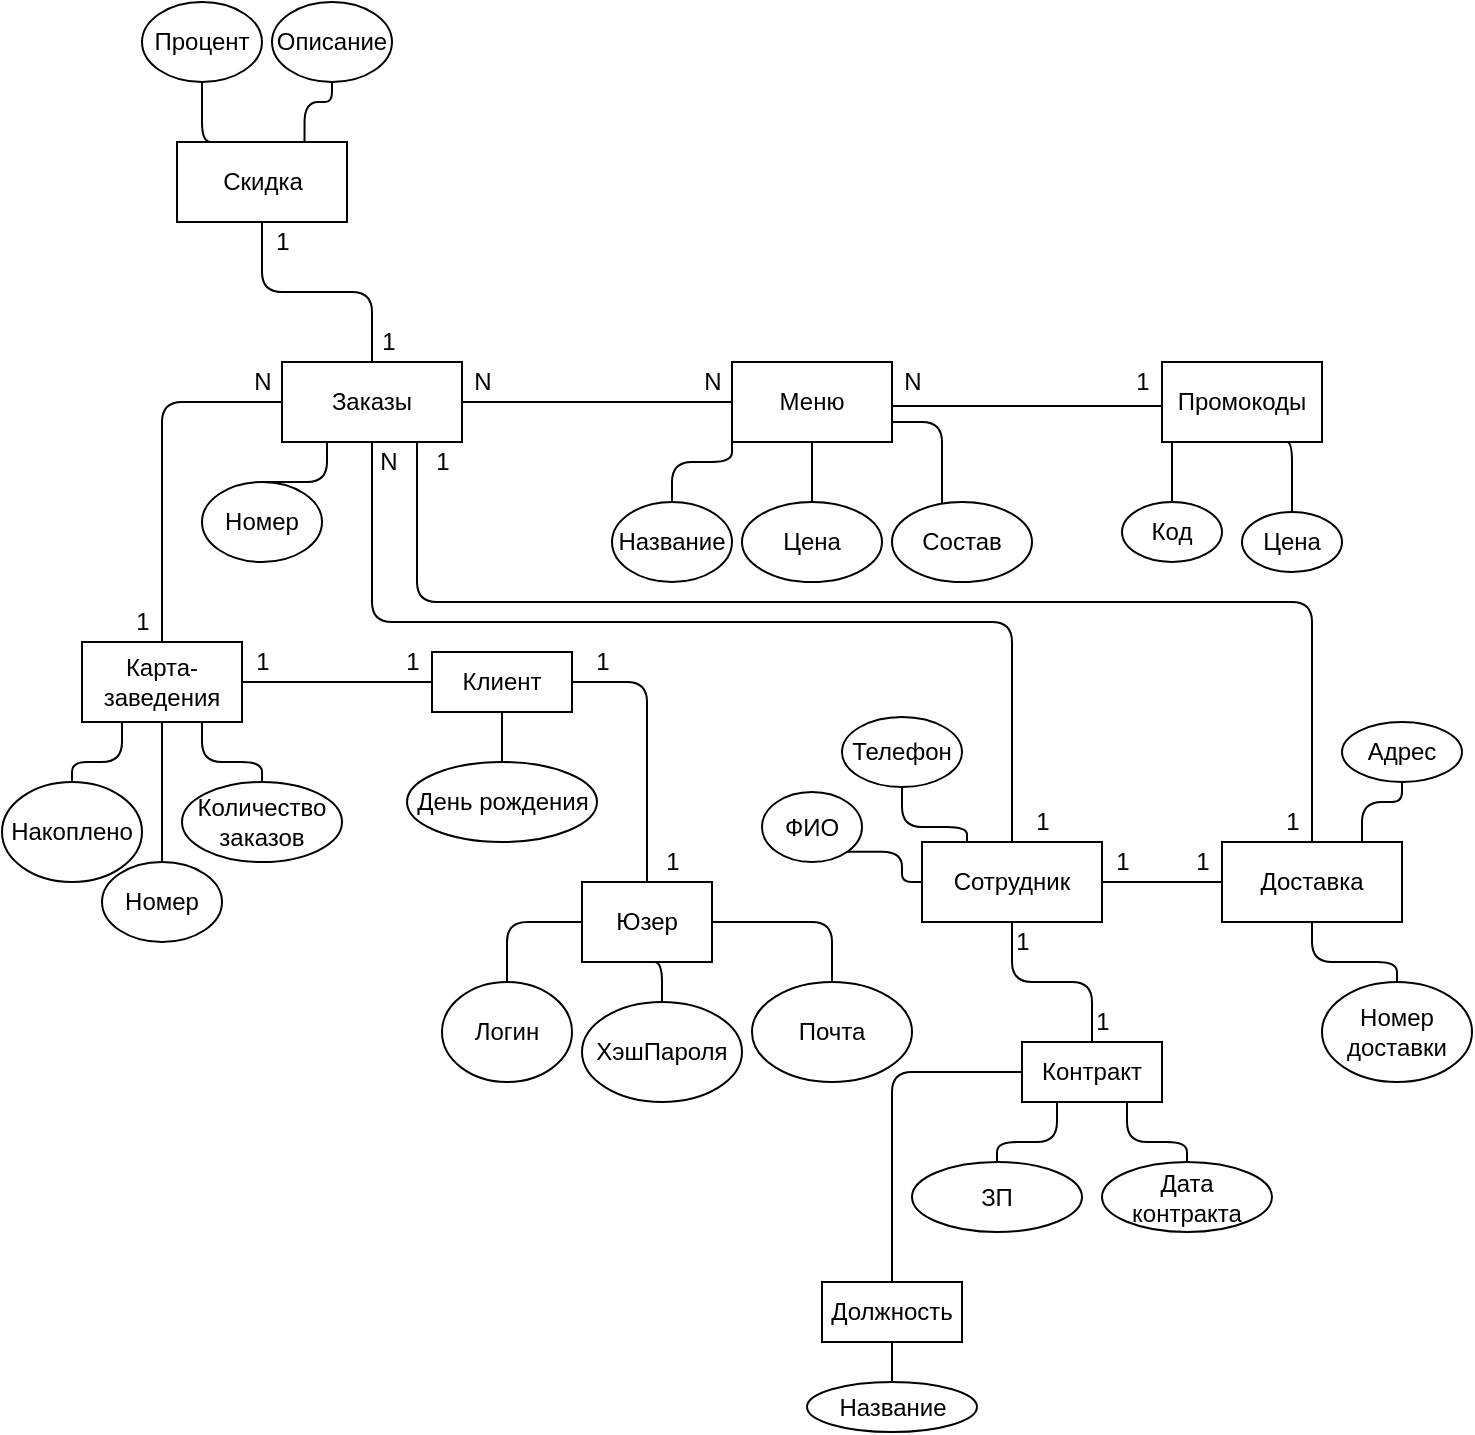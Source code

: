 <mxfile version="14.1.2" type="github">
  <diagram id="0dHdGBZlcimvSgmyDxel" name="Page-1">
    <mxGraphModel dx="948" dy="548" grid="1" gridSize="10" guides="1" tooltips="1" connect="1" arrows="1" fold="1" page="1" pageScale="1" pageWidth="850" pageHeight="1100" math="0" shadow="0">
      <root>
        <mxCell id="0" />
        <mxCell id="1" parent="0" />
        <mxCell id="juQlZwff0E2Timq0JEoc-14" value="" style="edgeStyle=orthogonalEdgeStyle;rounded=0;orthogonalLoop=1;jettySize=auto;html=1;endArrow=none;endFill=0;entryX=0;entryY=0.5;entryDx=0;entryDy=0;" edge="1" parent="1" source="juQlZwff0E2Timq0JEoc-1" target="juQlZwff0E2Timq0JEoc-3">
          <mxGeometry relative="1" as="geometry">
            <mxPoint x="345" y="270" as="targetPoint" />
          </mxGeometry>
        </mxCell>
        <mxCell id="juQlZwff0E2Timq0JEoc-17" style="edgeStyle=orthogonalEdgeStyle;orthogonalLoop=1;jettySize=auto;html=1;exitX=0.25;exitY=1;exitDx=0;exitDy=0;entryX=0.5;entryY=0;entryDx=0;entryDy=0;endArrow=none;endFill=0;rounded=1;" edge="1" parent="1" source="juQlZwff0E2Timq0JEoc-1" target="juQlZwff0E2Timq0JEoc-2">
          <mxGeometry relative="1" as="geometry">
            <Array as="points">
              <mxPoint x="242" y="310" />
            </Array>
          </mxGeometry>
        </mxCell>
        <mxCell id="juQlZwff0E2Timq0JEoc-22" value="" style="edgeStyle=orthogonalEdgeStyle;orthogonalLoop=1;jettySize=auto;html=1;endArrow=none;endFill=0;entryX=0.5;entryY=0;entryDx=0;entryDy=0;rounded=1;" edge="1" parent="1" source="juQlZwff0E2Timq0JEoc-1" target="juQlZwff0E2Timq0JEoc-23">
          <mxGeometry relative="1" as="geometry">
            <mxPoint x="310" y="400" as="targetPoint" />
            <Array as="points">
              <mxPoint x="265" y="380" />
              <mxPoint x="585" y="380" />
            </Array>
          </mxGeometry>
        </mxCell>
        <mxCell id="juQlZwff0E2Timq0JEoc-31" style="edgeStyle=orthogonalEdgeStyle;orthogonalLoop=1;jettySize=auto;html=1;endArrow=none;endFill=0;rounded=1;" edge="1" parent="1" source="juQlZwff0E2Timq0JEoc-1" target="juQlZwff0E2Timq0JEoc-30">
          <mxGeometry relative="1" as="geometry" />
        </mxCell>
        <mxCell id="juQlZwff0E2Timq0JEoc-58" value="" style="edgeStyle=orthogonalEdgeStyle;rounded=1;orthogonalLoop=1;jettySize=auto;html=1;endArrow=none;endFill=0;" edge="1" parent="1" source="juQlZwff0E2Timq0JEoc-1" target="juQlZwff0E2Timq0JEoc-57">
          <mxGeometry relative="1" as="geometry" />
        </mxCell>
        <mxCell id="juQlZwff0E2Timq0JEoc-73" style="edgeStyle=orthogonalEdgeStyle;rounded=1;orthogonalLoop=1;jettySize=auto;html=1;exitX=0.75;exitY=1;exitDx=0;exitDy=0;endArrow=none;endFill=0;" edge="1" parent="1" source="juQlZwff0E2Timq0JEoc-1" target="juQlZwff0E2Timq0JEoc-63">
          <mxGeometry relative="1" as="geometry">
            <Array as="points">
              <mxPoint x="288" y="370" />
              <mxPoint x="735" y="370" />
            </Array>
          </mxGeometry>
        </mxCell>
        <mxCell id="juQlZwff0E2Timq0JEoc-1" value="Заказы" style="rounded=0;whiteSpace=wrap;html=1;" vertex="1" parent="1">
          <mxGeometry x="220" y="250" width="90" height="40" as="geometry" />
        </mxCell>
        <mxCell id="juQlZwff0E2Timq0JEoc-2" value="Номер" style="ellipse;whiteSpace=wrap;html=1;" vertex="1" parent="1">
          <mxGeometry x="180" y="310" width="60" height="40" as="geometry" />
        </mxCell>
        <mxCell id="juQlZwff0E2Timq0JEoc-12" value="" style="edgeStyle=orthogonalEdgeStyle;rounded=0;orthogonalLoop=1;jettySize=auto;html=1;entryX=1.066;entryY=1.1;entryDx=0;entryDy=0;entryPerimeter=0;endArrow=none;endFill=0;" edge="1" parent="1" source="juQlZwff0E2Timq0JEoc-3" target="juQlZwff0E2Timq0JEoc-8">
          <mxGeometry relative="1" as="geometry">
            <mxPoint x="585" y="270" as="targetPoint" />
            <Array as="points">
              <mxPoint x="560" y="272" />
              <mxPoint x="560" y="272" />
            </Array>
          </mxGeometry>
        </mxCell>
        <mxCell id="juQlZwff0E2Timq0JEoc-3" value="Меню" style="rounded=0;whiteSpace=wrap;html=1;" vertex="1" parent="1">
          <mxGeometry x="445" y="250" width="80" height="40" as="geometry" />
        </mxCell>
        <mxCell id="juQlZwff0E2Timq0JEoc-21" value="" style="edgeStyle=orthogonalEdgeStyle;orthogonalLoop=1;jettySize=auto;html=1;endArrow=none;endFill=0;entryX=0;entryY=1;entryDx=0;entryDy=0;rounded=1;" edge="1" parent="1" source="juQlZwff0E2Timq0JEoc-4" target="juQlZwff0E2Timq0JEoc-3">
          <mxGeometry relative="1" as="geometry" />
        </mxCell>
        <mxCell id="juQlZwff0E2Timq0JEoc-4" value="Название" style="ellipse;whiteSpace=wrap;html=1;" vertex="1" parent="1">
          <mxGeometry x="385" y="320" width="60" height="40" as="geometry" />
        </mxCell>
        <mxCell id="juQlZwff0E2Timq0JEoc-19" value="" style="edgeStyle=orthogonalEdgeStyle;orthogonalLoop=1;jettySize=auto;html=1;endArrow=none;endFill=0;rounded=1;" edge="1" parent="1" source="juQlZwff0E2Timq0JEoc-5" target="juQlZwff0E2Timq0JEoc-3">
          <mxGeometry relative="1" as="geometry" />
        </mxCell>
        <mxCell id="juQlZwff0E2Timq0JEoc-5" value="Цена" style="ellipse;whiteSpace=wrap;html=1;" vertex="1" parent="1">
          <mxGeometry x="450" y="320" width="70" height="40" as="geometry" />
        </mxCell>
        <mxCell id="juQlZwff0E2Timq0JEoc-20" style="edgeStyle=orthogonalEdgeStyle;orthogonalLoop=1;jettySize=auto;html=1;endArrow=none;endFill=0;entryX=1;entryY=0.75;entryDx=0;entryDy=0;rounded=1;" edge="1" parent="1" source="juQlZwff0E2Timq0JEoc-6" target="juQlZwff0E2Timq0JEoc-3">
          <mxGeometry relative="1" as="geometry">
            <mxPoint x="560" y="290" as="targetPoint" />
            <Array as="points">
              <mxPoint x="550" y="330" />
              <mxPoint x="550" y="280" />
            </Array>
          </mxGeometry>
        </mxCell>
        <mxCell id="juQlZwff0E2Timq0JEoc-6" value="Состав" style="ellipse;whiteSpace=wrap;html=1;" vertex="1" parent="1">
          <mxGeometry x="525" y="320" width="70" height="40" as="geometry" />
        </mxCell>
        <mxCell id="juQlZwff0E2Timq0JEoc-27" value="" style="edgeStyle=orthogonalEdgeStyle;orthogonalLoop=1;jettySize=auto;html=1;endArrow=none;endFill=0;rounded=1;" edge="1" parent="1" source="juQlZwff0E2Timq0JEoc-7" target="juQlZwff0E2Timq0JEoc-26">
          <mxGeometry relative="1" as="geometry">
            <Array as="points">
              <mxPoint x="665" y="300" />
              <mxPoint x="665" y="300" />
            </Array>
          </mxGeometry>
        </mxCell>
        <mxCell id="juQlZwff0E2Timq0JEoc-28" style="edgeStyle=orthogonalEdgeStyle;orthogonalLoop=1;jettySize=auto;html=1;exitX=0.75;exitY=1;exitDx=0;exitDy=0;endArrow=none;endFill=0;entryX=0.5;entryY=0;entryDx=0;entryDy=0;rounded=1;" edge="1" parent="1" source="juQlZwff0E2Timq0JEoc-7" target="juQlZwff0E2Timq0JEoc-29">
          <mxGeometry relative="1" as="geometry">
            <mxPoint x="740" y="330" as="targetPoint" />
          </mxGeometry>
        </mxCell>
        <mxCell id="juQlZwff0E2Timq0JEoc-7" value="Промокоды" style="rounded=0;whiteSpace=wrap;html=1;" vertex="1" parent="1">
          <mxGeometry x="660" y="250" width="80" height="40" as="geometry" />
        </mxCell>
        <mxCell id="juQlZwff0E2Timq0JEoc-8" value="1" style="text;html=1;align=center;verticalAlign=middle;resizable=0;points=[];autosize=1;" vertex="1" parent="1">
          <mxGeometry x="640" y="250" width="20" height="20" as="geometry" />
        </mxCell>
        <mxCell id="juQlZwff0E2Timq0JEoc-9" value="N" style="text;html=1;align=center;verticalAlign=middle;resizable=0;points=[];autosize=1;" vertex="1" parent="1">
          <mxGeometry x="525" y="250" width="20" height="20" as="geometry" />
        </mxCell>
        <mxCell id="juQlZwff0E2Timq0JEoc-15" value="N" style="text;html=1;align=center;verticalAlign=middle;resizable=0;points=[];autosize=1;" vertex="1" parent="1">
          <mxGeometry x="425" y="250" width="20" height="20" as="geometry" />
        </mxCell>
        <mxCell id="juQlZwff0E2Timq0JEoc-16" value="N" style="text;html=1;align=center;verticalAlign=middle;resizable=0;points=[];autosize=1;" vertex="1" parent="1">
          <mxGeometry x="310" y="250" width="20" height="20" as="geometry" />
        </mxCell>
        <mxCell id="juQlZwff0E2Timq0JEoc-79" value="" style="edgeStyle=orthogonalEdgeStyle;rounded=1;orthogonalLoop=1;jettySize=auto;html=1;endArrow=none;endFill=0;" edge="1" parent="1" source="juQlZwff0E2Timq0JEoc-23" target="juQlZwff0E2Timq0JEoc-78">
          <mxGeometry relative="1" as="geometry" />
        </mxCell>
        <mxCell id="juQlZwff0E2Timq0JEoc-23" value="Сотрудник" style="rounded=0;whiteSpace=wrap;html=1;" vertex="1" parent="1">
          <mxGeometry x="540" y="490" width="90" height="40" as="geometry" />
        </mxCell>
        <mxCell id="juQlZwff0E2Timq0JEoc-24" value="N" style="text;html=1;align=center;verticalAlign=middle;resizable=0;points=[];autosize=1;" vertex="1" parent="1">
          <mxGeometry x="262.5" y="290" width="20" height="20" as="geometry" />
        </mxCell>
        <mxCell id="juQlZwff0E2Timq0JEoc-25" value="1" style="text;html=1;align=center;verticalAlign=middle;resizable=0;points=[];autosize=1;" vertex="1" parent="1">
          <mxGeometry x="590" y="470" width="20" height="20" as="geometry" />
        </mxCell>
        <mxCell id="juQlZwff0E2Timq0JEoc-26" value="Код" style="ellipse;whiteSpace=wrap;html=1;rounded=0;" vertex="1" parent="1">
          <mxGeometry x="640" y="320" width="50" height="30" as="geometry" />
        </mxCell>
        <mxCell id="juQlZwff0E2Timq0JEoc-29" value="Цена" style="ellipse;whiteSpace=wrap;html=1;rounded=0;" vertex="1" parent="1">
          <mxGeometry x="700" y="325" width="50" height="30" as="geometry" />
        </mxCell>
        <mxCell id="juQlZwff0E2Timq0JEoc-37" style="edgeStyle=orthogonalEdgeStyle;rounded=1;orthogonalLoop=1;jettySize=auto;html=1;endArrow=none;endFill=0;" edge="1" parent="1" source="juQlZwff0E2Timq0JEoc-30" target="juQlZwff0E2Timq0JEoc-34">
          <mxGeometry relative="1" as="geometry" />
        </mxCell>
        <mxCell id="juQlZwff0E2Timq0JEoc-38" style="edgeStyle=orthogonalEdgeStyle;rounded=1;orthogonalLoop=1;jettySize=auto;html=1;exitX=0.75;exitY=1;exitDx=0;exitDy=0;endArrow=none;endFill=0;" edge="1" parent="1" source="juQlZwff0E2Timq0JEoc-30" target="juQlZwff0E2Timq0JEoc-35">
          <mxGeometry relative="1" as="geometry" />
        </mxCell>
        <mxCell id="juQlZwff0E2Timq0JEoc-39" style="edgeStyle=orthogonalEdgeStyle;rounded=1;orthogonalLoop=1;jettySize=auto;html=1;exitX=0.25;exitY=1;exitDx=0;exitDy=0;endArrow=none;endFill=0;" edge="1" parent="1" source="juQlZwff0E2Timq0JEoc-30" target="juQlZwff0E2Timq0JEoc-36">
          <mxGeometry relative="1" as="geometry" />
        </mxCell>
        <mxCell id="juQlZwff0E2Timq0JEoc-41" value="" style="edgeStyle=orthogonalEdgeStyle;rounded=1;orthogonalLoop=1;jettySize=auto;html=1;endArrow=none;endFill=0;" edge="1" parent="1" source="juQlZwff0E2Timq0JEoc-30" target="juQlZwff0E2Timq0JEoc-40">
          <mxGeometry relative="1" as="geometry" />
        </mxCell>
        <mxCell id="juQlZwff0E2Timq0JEoc-30" value="Карта-заведения" style="rounded=0;whiteSpace=wrap;html=1;" vertex="1" parent="1">
          <mxGeometry x="120" y="390" width="80" height="40" as="geometry" />
        </mxCell>
        <mxCell id="juQlZwff0E2Timq0JEoc-32" value="N" style="text;html=1;align=center;verticalAlign=middle;resizable=0;points=[];autosize=1;" vertex="1" parent="1">
          <mxGeometry x="200" y="250" width="20" height="20" as="geometry" />
        </mxCell>
        <mxCell id="juQlZwff0E2Timq0JEoc-33" value="1" style="text;html=1;align=center;verticalAlign=middle;resizable=0;points=[];autosize=1;" vertex="1" parent="1">
          <mxGeometry x="140" y="370" width="20" height="20" as="geometry" />
        </mxCell>
        <mxCell id="juQlZwff0E2Timq0JEoc-34" value="Номер" style="ellipse;whiteSpace=wrap;html=1;" vertex="1" parent="1">
          <mxGeometry x="130" y="500" width="60" height="40" as="geometry" />
        </mxCell>
        <mxCell id="juQlZwff0E2Timq0JEoc-35" value="Количество&lt;br&gt;заказов" style="ellipse;whiteSpace=wrap;html=1;" vertex="1" parent="1">
          <mxGeometry x="170" y="460" width="80" height="40" as="geometry" />
        </mxCell>
        <mxCell id="juQlZwff0E2Timq0JEoc-36" value="Накоплено" style="ellipse;whiteSpace=wrap;html=1;" vertex="1" parent="1">
          <mxGeometry x="80" y="460" width="70" height="50" as="geometry" />
        </mxCell>
        <mxCell id="juQlZwff0E2Timq0JEoc-45" style="edgeStyle=orthogonalEdgeStyle;rounded=1;orthogonalLoop=1;jettySize=auto;html=1;exitX=0.5;exitY=1;exitDx=0;exitDy=0;endArrow=none;endFill=0;" edge="1" parent="1" source="juQlZwff0E2Timq0JEoc-40" target="juQlZwff0E2Timq0JEoc-44">
          <mxGeometry relative="1" as="geometry" />
        </mxCell>
        <mxCell id="juQlZwff0E2Timq0JEoc-47" value="" style="edgeStyle=orthogonalEdgeStyle;rounded=1;orthogonalLoop=1;jettySize=auto;html=1;endArrow=none;endFill=0;" edge="1" parent="1" source="juQlZwff0E2Timq0JEoc-40" target="juQlZwff0E2Timq0JEoc-46">
          <mxGeometry relative="1" as="geometry" />
        </mxCell>
        <mxCell id="juQlZwff0E2Timq0JEoc-40" value="Клиент" style="whiteSpace=wrap;html=1;rounded=0;" vertex="1" parent="1">
          <mxGeometry x="295" y="395" width="70" height="30" as="geometry" />
        </mxCell>
        <mxCell id="juQlZwff0E2Timq0JEoc-42" value="1" style="text;html=1;align=center;verticalAlign=middle;resizable=0;points=[];autosize=1;" vertex="1" parent="1">
          <mxGeometry x="275" y="390" width="20" height="20" as="geometry" />
        </mxCell>
        <mxCell id="juQlZwff0E2Timq0JEoc-43" value="1" style="text;html=1;align=center;verticalAlign=middle;resizable=0;points=[];autosize=1;" vertex="1" parent="1">
          <mxGeometry x="200" y="390" width="20" height="20" as="geometry" />
        </mxCell>
        <mxCell id="juQlZwff0E2Timq0JEoc-44" value="День рождения" style="ellipse;whiteSpace=wrap;html=1;" vertex="1" parent="1">
          <mxGeometry x="282.5" y="450" width="95" height="40" as="geometry" />
        </mxCell>
        <mxCell id="juQlZwff0E2Timq0JEoc-49" value="" style="edgeStyle=orthogonalEdgeStyle;rounded=1;orthogonalLoop=1;jettySize=auto;html=1;endArrow=none;endFill=0;" edge="1" parent="1" source="juQlZwff0E2Timq0JEoc-46" target="juQlZwff0E2Timq0JEoc-48">
          <mxGeometry relative="1" as="geometry" />
        </mxCell>
        <mxCell id="juQlZwff0E2Timq0JEoc-53" style="edgeStyle=orthogonalEdgeStyle;rounded=1;orthogonalLoop=1;jettySize=auto;html=1;exitX=0.5;exitY=1;exitDx=0;exitDy=0;entryX=0.5;entryY=0;entryDx=0;entryDy=0;endArrow=none;endFill=0;" edge="1" parent="1" source="juQlZwff0E2Timq0JEoc-46" target="juQlZwff0E2Timq0JEoc-52">
          <mxGeometry relative="1" as="geometry" />
        </mxCell>
        <mxCell id="juQlZwff0E2Timq0JEoc-54" style="edgeStyle=orthogonalEdgeStyle;rounded=1;orthogonalLoop=1;jettySize=auto;html=1;endArrow=none;endFill=0;entryX=0.5;entryY=0;entryDx=0;entryDy=0;" edge="1" parent="1" source="juQlZwff0E2Timq0JEoc-46" target="juQlZwff0E2Timq0JEoc-55">
          <mxGeometry relative="1" as="geometry">
            <mxPoint x="480" y="560" as="targetPoint" />
          </mxGeometry>
        </mxCell>
        <mxCell id="juQlZwff0E2Timq0JEoc-46" value="Юзер" style="whiteSpace=wrap;html=1;rounded=0;" vertex="1" parent="1">
          <mxGeometry x="370" y="510" width="65" height="40" as="geometry" />
        </mxCell>
        <mxCell id="juQlZwff0E2Timq0JEoc-48" value="Логин" style="ellipse;whiteSpace=wrap;html=1;rounded=0;" vertex="1" parent="1">
          <mxGeometry x="300" y="560" width="65" height="50" as="geometry" />
        </mxCell>
        <mxCell id="juQlZwff0E2Timq0JEoc-50" value="1" style="text;html=1;align=center;verticalAlign=middle;resizable=0;points=[];autosize=1;" vertex="1" parent="1">
          <mxGeometry x="370" y="390" width="20" height="20" as="geometry" />
        </mxCell>
        <mxCell id="juQlZwff0E2Timq0JEoc-51" value="1" style="text;html=1;align=center;verticalAlign=middle;resizable=0;points=[];autosize=1;" vertex="1" parent="1">
          <mxGeometry x="405" y="490" width="20" height="20" as="geometry" />
        </mxCell>
        <mxCell id="juQlZwff0E2Timq0JEoc-52" value="ХэшПароля" style="ellipse;whiteSpace=wrap;html=1;rounded=0;" vertex="1" parent="1">
          <mxGeometry x="370" y="570" width="80" height="50" as="geometry" />
        </mxCell>
        <mxCell id="juQlZwff0E2Timq0JEoc-55" value="Почта" style="ellipse;whiteSpace=wrap;html=1;rounded=0;" vertex="1" parent="1">
          <mxGeometry x="455" y="560" width="80" height="50" as="geometry" />
        </mxCell>
        <mxCell id="juQlZwff0E2Timq0JEoc-70" style="edgeStyle=orthogonalEdgeStyle;rounded=1;orthogonalLoop=1;jettySize=auto;html=1;exitX=0.75;exitY=0;exitDx=0;exitDy=0;endArrow=none;endFill=0;" edge="1" parent="1" source="juQlZwff0E2Timq0JEoc-57" target="juQlZwff0E2Timq0JEoc-62">
          <mxGeometry relative="1" as="geometry" />
        </mxCell>
        <mxCell id="juQlZwff0E2Timq0JEoc-71" style="edgeStyle=orthogonalEdgeStyle;rounded=1;orthogonalLoop=1;jettySize=auto;html=1;exitX=0.25;exitY=0;exitDx=0;exitDy=0;entryX=0.5;entryY=1;entryDx=0;entryDy=0;endArrow=none;endFill=0;" edge="1" parent="1" source="juQlZwff0E2Timq0JEoc-57" target="juQlZwff0E2Timq0JEoc-61">
          <mxGeometry relative="1" as="geometry" />
        </mxCell>
        <mxCell id="juQlZwff0E2Timq0JEoc-57" value="Скидка" style="whiteSpace=wrap;html=1;rounded=0;" vertex="1" parent="1">
          <mxGeometry x="167.5" y="140" width="85" height="40" as="geometry" />
        </mxCell>
        <mxCell id="juQlZwff0E2Timq0JEoc-59" value="1" style="text;html=1;align=center;verticalAlign=middle;resizable=0;points=[];autosize=1;" vertex="1" parent="1">
          <mxGeometry x="262.5" y="230" width="20" height="20" as="geometry" />
        </mxCell>
        <mxCell id="juQlZwff0E2Timq0JEoc-60" value="1" style="text;html=1;align=center;verticalAlign=middle;resizable=0;points=[];autosize=1;" vertex="1" parent="1">
          <mxGeometry x="210" y="180" width="20" height="20" as="geometry" />
        </mxCell>
        <mxCell id="juQlZwff0E2Timq0JEoc-61" value="Процент" style="ellipse;whiteSpace=wrap;html=1;" vertex="1" parent="1">
          <mxGeometry x="150" y="70" width="60" height="40" as="geometry" />
        </mxCell>
        <mxCell id="juQlZwff0E2Timq0JEoc-62" value="Описание" style="ellipse;whiteSpace=wrap;html=1;" vertex="1" parent="1">
          <mxGeometry x="215" y="70" width="60" height="40" as="geometry" />
        </mxCell>
        <mxCell id="juQlZwff0E2Timq0JEoc-66" value="" style="edgeStyle=orthogonalEdgeStyle;rounded=1;orthogonalLoop=1;jettySize=auto;html=1;endArrow=none;endFill=0;" edge="1" parent="1" source="juQlZwff0E2Timq0JEoc-63" target="juQlZwff0E2Timq0JEoc-65">
          <mxGeometry relative="1" as="geometry">
            <Array as="points">
              <mxPoint x="760" y="470" />
              <mxPoint x="780" y="470" />
            </Array>
          </mxGeometry>
        </mxCell>
        <mxCell id="juQlZwff0E2Timq0JEoc-67" style="edgeStyle=orthogonalEdgeStyle;rounded=1;orthogonalLoop=1;jettySize=auto;html=1;endArrow=none;endFill=0;" edge="1" parent="1" source="juQlZwff0E2Timq0JEoc-63" target="juQlZwff0E2Timq0JEoc-23">
          <mxGeometry relative="1" as="geometry" />
        </mxCell>
        <mxCell id="juQlZwff0E2Timq0JEoc-69" value="" style="edgeStyle=orthogonalEdgeStyle;rounded=1;orthogonalLoop=1;jettySize=auto;html=1;endArrow=none;endFill=0;" edge="1" parent="1" source="juQlZwff0E2Timq0JEoc-63" target="juQlZwff0E2Timq0JEoc-68">
          <mxGeometry relative="1" as="geometry" />
        </mxCell>
        <mxCell id="juQlZwff0E2Timq0JEoc-63" value="Доставка" style="rounded=0;whiteSpace=wrap;html=1;" vertex="1" parent="1">
          <mxGeometry x="690" y="490" width="90" height="40" as="geometry" />
        </mxCell>
        <mxCell id="juQlZwff0E2Timq0JEoc-65" value="Адрес" style="ellipse;whiteSpace=wrap;html=1;rounded=0;" vertex="1" parent="1">
          <mxGeometry x="750" y="430" width="60" height="30" as="geometry" />
        </mxCell>
        <mxCell id="juQlZwff0E2Timq0JEoc-68" value="Номер доставки" style="ellipse;whiteSpace=wrap;html=1;rounded=0;" vertex="1" parent="1">
          <mxGeometry x="740" y="560" width="75" height="50" as="geometry" />
        </mxCell>
        <mxCell id="juQlZwff0E2Timq0JEoc-74" value="1" style="text;html=1;align=center;verticalAlign=middle;resizable=0;points=[];autosize=1;" vertex="1" parent="1">
          <mxGeometry x="290" y="290" width="20" height="20" as="geometry" />
        </mxCell>
        <mxCell id="juQlZwff0E2Timq0JEoc-75" value="1" style="text;html=1;align=center;verticalAlign=middle;resizable=0;points=[];autosize=1;" vertex="1" parent="1">
          <mxGeometry x="715" y="470" width="20" height="20" as="geometry" />
        </mxCell>
        <mxCell id="juQlZwff0E2Timq0JEoc-76" value="1" style="text;html=1;align=center;verticalAlign=middle;resizable=0;points=[];autosize=1;" vertex="1" parent="1">
          <mxGeometry x="670" y="490" width="20" height="20" as="geometry" />
        </mxCell>
        <mxCell id="juQlZwff0E2Timq0JEoc-77" value="1" style="text;html=1;align=center;verticalAlign=middle;resizable=0;points=[];autosize=1;" vertex="1" parent="1">
          <mxGeometry x="630" y="490" width="20" height="20" as="geometry" />
        </mxCell>
        <mxCell id="juQlZwff0E2Timq0JEoc-87" value="" style="edgeStyle=orthogonalEdgeStyle;rounded=1;orthogonalLoop=1;jettySize=auto;html=1;endArrow=none;endFill=0;exitX=0.75;exitY=1;exitDx=0;exitDy=0;" edge="1" parent="1" source="juQlZwff0E2Timq0JEoc-78" target="juQlZwff0E2Timq0JEoc-86">
          <mxGeometry relative="1" as="geometry" />
        </mxCell>
        <mxCell id="juQlZwff0E2Timq0JEoc-90" style="edgeStyle=orthogonalEdgeStyle;rounded=1;orthogonalLoop=1;jettySize=auto;html=1;exitX=0.25;exitY=1;exitDx=0;exitDy=0;endArrow=none;endFill=0;entryX=0.5;entryY=0;entryDx=0;entryDy=0;" edge="1" parent="1" source="juQlZwff0E2Timq0JEoc-78" target="juQlZwff0E2Timq0JEoc-91">
          <mxGeometry relative="1" as="geometry">
            <mxPoint x="600" y="670" as="targetPoint" />
          </mxGeometry>
        </mxCell>
        <mxCell id="juQlZwff0E2Timq0JEoc-92" style="edgeStyle=orthogonalEdgeStyle;rounded=1;orthogonalLoop=1;jettySize=auto;html=1;endArrow=none;endFill=0;" edge="1" parent="1" source="juQlZwff0E2Timq0JEoc-78" target="juQlZwff0E2Timq0JEoc-93">
          <mxGeometry relative="1" as="geometry">
            <mxPoint x="520" y="720" as="targetPoint" />
          </mxGeometry>
        </mxCell>
        <mxCell id="juQlZwff0E2Timq0JEoc-78" value="Контракт" style="whiteSpace=wrap;html=1;rounded=0;" vertex="1" parent="1">
          <mxGeometry x="590" y="590" width="70" height="30" as="geometry" />
        </mxCell>
        <mxCell id="juQlZwff0E2Timq0JEoc-83" style="edgeStyle=orthogonalEdgeStyle;rounded=1;orthogonalLoop=1;jettySize=auto;html=1;exitX=1;exitY=1;exitDx=0;exitDy=0;entryX=0;entryY=0.5;entryDx=0;entryDy=0;endArrow=none;endFill=0;" edge="1" parent="1" source="juQlZwff0E2Timq0JEoc-80" target="juQlZwff0E2Timq0JEoc-23">
          <mxGeometry relative="1" as="geometry" />
        </mxCell>
        <mxCell id="juQlZwff0E2Timq0JEoc-80" value="ФИО" style="ellipse;whiteSpace=wrap;html=1;rounded=0;" vertex="1" parent="1">
          <mxGeometry x="460" y="465" width="50" height="35" as="geometry" />
        </mxCell>
        <mxCell id="juQlZwff0E2Timq0JEoc-82" style="edgeStyle=orthogonalEdgeStyle;rounded=1;orthogonalLoop=1;jettySize=auto;html=1;exitX=0.5;exitY=1;exitDx=0;exitDy=0;entryX=0.25;entryY=0;entryDx=0;entryDy=0;endArrow=none;endFill=0;" edge="1" parent="1" source="juQlZwff0E2Timq0JEoc-81" target="juQlZwff0E2Timq0JEoc-23">
          <mxGeometry relative="1" as="geometry" />
        </mxCell>
        <mxCell id="juQlZwff0E2Timq0JEoc-81" value="Телефон" style="ellipse;whiteSpace=wrap;html=1;rounded=0;" vertex="1" parent="1">
          <mxGeometry x="500" y="427.5" width="60" height="35" as="geometry" />
        </mxCell>
        <mxCell id="juQlZwff0E2Timq0JEoc-84" value="1" style="text;html=1;align=center;verticalAlign=middle;resizable=0;points=[];autosize=1;" vertex="1" parent="1">
          <mxGeometry x="580" y="530" width="20" height="20" as="geometry" />
        </mxCell>
        <mxCell id="juQlZwff0E2Timq0JEoc-85" value="1" style="text;html=1;align=center;verticalAlign=middle;resizable=0;points=[];autosize=1;" vertex="1" parent="1">
          <mxGeometry x="620" y="570" width="20" height="20" as="geometry" />
        </mxCell>
        <mxCell id="juQlZwff0E2Timq0JEoc-86" value="Дата контракта" style="ellipse;whiteSpace=wrap;html=1;rounded=0;" vertex="1" parent="1">
          <mxGeometry x="630" y="650" width="85" height="35" as="geometry" />
        </mxCell>
        <mxCell id="juQlZwff0E2Timq0JEoc-91" value="ЗП" style="ellipse;whiteSpace=wrap;html=1;rounded=0;" vertex="1" parent="1">
          <mxGeometry x="535" y="650" width="85" height="35" as="geometry" />
        </mxCell>
        <mxCell id="juQlZwff0E2Timq0JEoc-95" value="" style="edgeStyle=orthogonalEdgeStyle;rounded=1;orthogonalLoop=1;jettySize=auto;html=1;endArrow=none;endFill=0;" edge="1" parent="1" source="juQlZwff0E2Timq0JEoc-93" target="juQlZwff0E2Timq0JEoc-94">
          <mxGeometry relative="1" as="geometry" />
        </mxCell>
        <mxCell id="juQlZwff0E2Timq0JEoc-93" value="Должность" style="whiteSpace=wrap;html=1;rounded=0;" vertex="1" parent="1">
          <mxGeometry x="490" y="710" width="70" height="30" as="geometry" />
        </mxCell>
        <mxCell id="juQlZwff0E2Timq0JEoc-94" value="Название" style="ellipse;whiteSpace=wrap;html=1;rounded=0;" vertex="1" parent="1">
          <mxGeometry x="482.5" y="760" width="85" height="25" as="geometry" />
        </mxCell>
      </root>
    </mxGraphModel>
  </diagram>
</mxfile>
